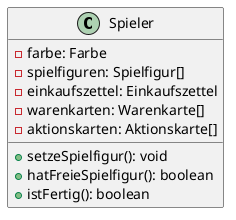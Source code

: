 @startuml

class Spieler{
    -farbe: Farbe
    -spielfiguren: Spielfigur[]
    -einkaufszettel: Einkaufszettel
    -warenkarten: Warenkarte[]
    -aktionskarten: Aktionskarte[]

    +setzeSpielfigur(): void 
    +hatFreieSpielfigur(): boolean
    +istFertig(): boolean
}

@enduml